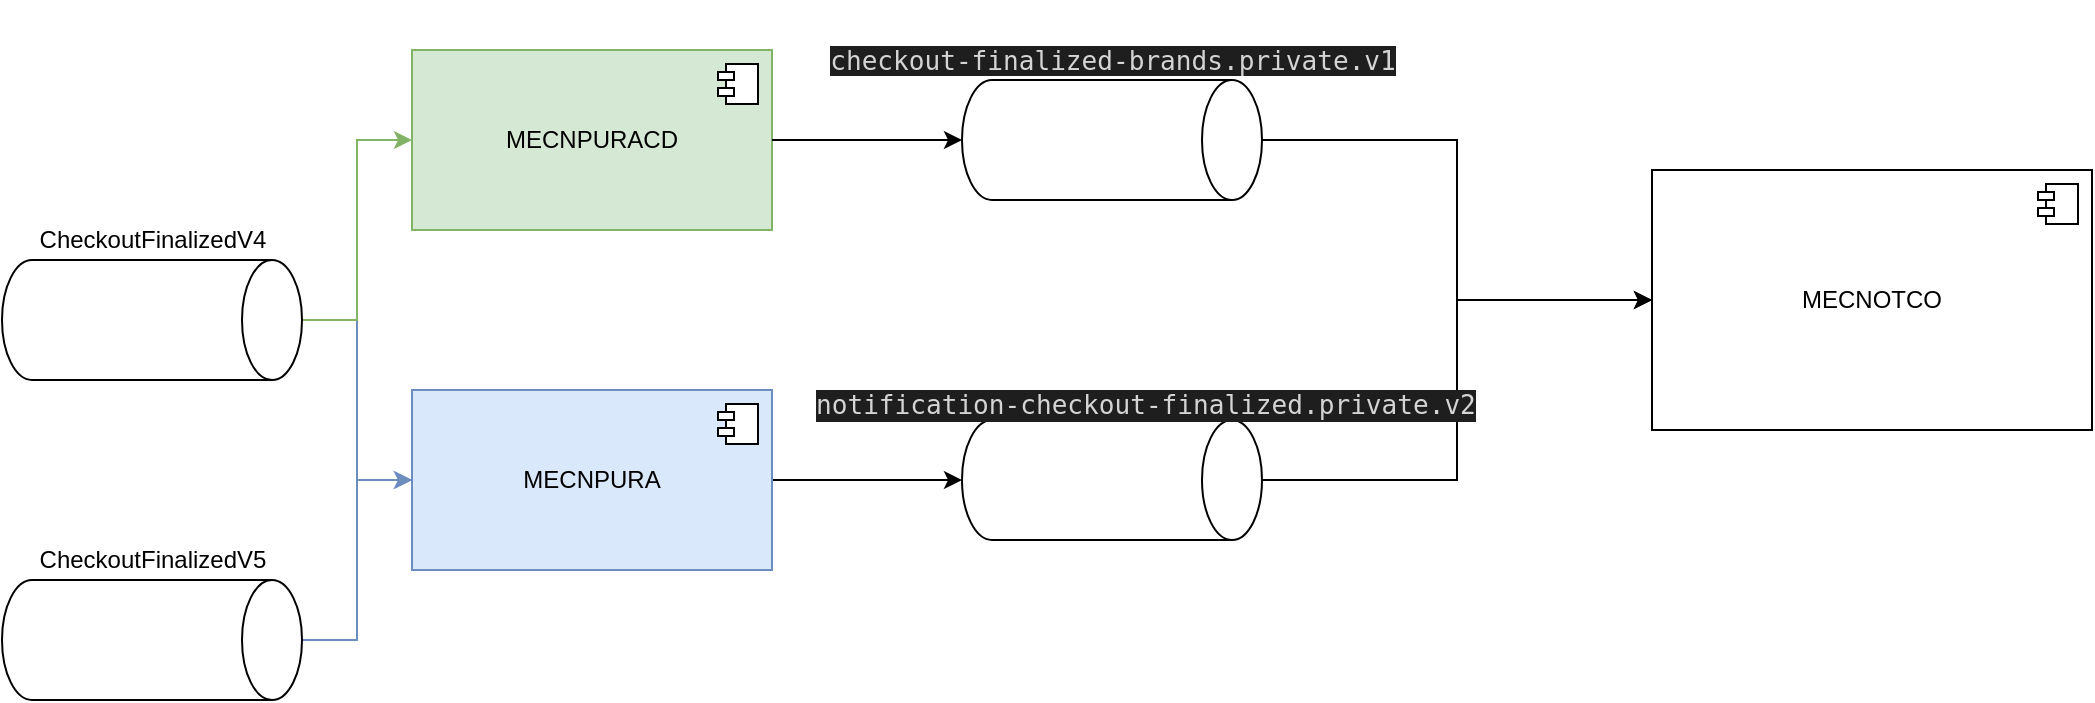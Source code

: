 <mxfile version="24.5.5" type="device">
  <diagram name="Página-1" id="M0UL1eIQebe9Jgi3u41O">
    <mxGraphModel dx="1434" dy="780" grid="1" gridSize="10" guides="1" tooltips="1" connect="1" arrows="1" fold="1" page="1" pageScale="1" pageWidth="827" pageHeight="1169" math="0" shadow="0">
      <root>
        <mxCell id="0" />
        <mxCell id="1" parent="0" />
        <mxCell id="oYAx6f8JiO_nh5hKPe_O-12" style="edgeStyle=orthogonalEdgeStyle;rounded=0;orthogonalLoop=1;jettySize=auto;html=1;entryX=0;entryY=0.5;entryDx=0;entryDy=0;fillColor=#dae8fc;strokeColor=#6c8ebf;" edge="1" parent="1" source="oYAx6f8JiO_nh5hKPe_O-2" target="oYAx6f8JiO_nh5hKPe_O-6">
          <mxGeometry relative="1" as="geometry" />
        </mxCell>
        <mxCell id="oYAx6f8JiO_nh5hKPe_O-14" style="edgeStyle=orthogonalEdgeStyle;rounded=0;orthogonalLoop=1;jettySize=auto;html=1;entryX=0;entryY=0.5;entryDx=0;entryDy=0;fillColor=#d5e8d4;strokeColor=#82b366;" edge="1" parent="1" source="oYAx6f8JiO_nh5hKPe_O-2" target="oYAx6f8JiO_nh5hKPe_O-8">
          <mxGeometry relative="1" as="geometry" />
        </mxCell>
        <mxCell id="oYAx6f8JiO_nh5hKPe_O-2" value="" style="shape=cylinder3;whiteSpace=wrap;html=1;boundedLbl=1;backgroundOutline=1;size=15;rotation=90;" vertex="1" parent="1">
          <mxGeometry x="60" y="200" width="60" height="150" as="geometry" />
        </mxCell>
        <mxCell id="oYAx6f8JiO_nh5hKPe_O-3" value="CheckoutFinalizedV4" style="text;html=1;align=center;verticalAlign=middle;resizable=0;points=[];autosize=1;strokeColor=none;fillColor=none;" vertex="1" parent="1">
          <mxGeometry x="20" y="220" width="140" height="30" as="geometry" />
        </mxCell>
        <mxCell id="oYAx6f8JiO_nh5hKPe_O-13" style="edgeStyle=orthogonalEdgeStyle;rounded=0;orthogonalLoop=1;jettySize=auto;html=1;entryX=0;entryY=0.5;entryDx=0;entryDy=0;fillColor=#dae8fc;strokeColor=#6c8ebf;" edge="1" parent="1" source="oYAx6f8JiO_nh5hKPe_O-4" target="oYAx6f8JiO_nh5hKPe_O-6">
          <mxGeometry relative="1" as="geometry" />
        </mxCell>
        <mxCell id="oYAx6f8JiO_nh5hKPe_O-4" value="" style="shape=cylinder3;whiteSpace=wrap;html=1;boundedLbl=1;backgroundOutline=1;size=15;rotation=90;" vertex="1" parent="1">
          <mxGeometry x="60" y="360" width="60" height="150" as="geometry" />
        </mxCell>
        <mxCell id="oYAx6f8JiO_nh5hKPe_O-5" value="CheckoutFinalizedV5" style="text;html=1;align=center;verticalAlign=middle;resizable=0;points=[];autosize=1;strokeColor=none;fillColor=none;" vertex="1" parent="1">
          <mxGeometry x="20" y="380" width="140" height="30" as="geometry" />
        </mxCell>
        <mxCell id="oYAx6f8JiO_nh5hKPe_O-18" style="edgeStyle=orthogonalEdgeStyle;rounded=0;orthogonalLoop=1;jettySize=auto;html=1;" edge="1" parent="1" source="oYAx6f8JiO_nh5hKPe_O-6" target="oYAx6f8JiO_nh5hKPe_O-17">
          <mxGeometry relative="1" as="geometry" />
        </mxCell>
        <mxCell id="oYAx6f8JiO_nh5hKPe_O-6" value="MECNPURA" style="html=1;dropTarget=0;whiteSpace=wrap;fillColor=#dae8fc;strokeColor=#6c8ebf;" vertex="1" parent="1">
          <mxGeometry x="220" y="310" width="180" height="90" as="geometry" />
        </mxCell>
        <mxCell id="oYAx6f8JiO_nh5hKPe_O-7" value="" style="shape=module;jettyWidth=8;jettyHeight=4;" vertex="1" parent="oYAx6f8JiO_nh5hKPe_O-6">
          <mxGeometry x="1" width="20" height="20" relative="1" as="geometry">
            <mxPoint x="-27" y="7" as="offset" />
          </mxGeometry>
        </mxCell>
        <mxCell id="oYAx6f8JiO_nh5hKPe_O-8" value="MECNPURACD" style="html=1;dropTarget=0;whiteSpace=wrap;fillColor=#d5e8d4;strokeColor=#82b366;" vertex="1" parent="1">
          <mxGeometry x="220" y="140" width="180" height="90" as="geometry" />
        </mxCell>
        <mxCell id="oYAx6f8JiO_nh5hKPe_O-9" value="" style="shape=module;jettyWidth=8;jettyHeight=4;" vertex="1" parent="oYAx6f8JiO_nh5hKPe_O-8">
          <mxGeometry x="1" width="20" height="20" relative="1" as="geometry">
            <mxPoint x="-27" y="7" as="offset" />
          </mxGeometry>
        </mxCell>
        <mxCell id="oYAx6f8JiO_nh5hKPe_O-23" style="edgeStyle=orthogonalEdgeStyle;rounded=0;orthogonalLoop=1;jettySize=auto;html=1;entryX=0;entryY=0.5;entryDx=0;entryDy=0;" edge="1" parent="1" source="oYAx6f8JiO_nh5hKPe_O-10" target="oYAx6f8JiO_nh5hKPe_O-20">
          <mxGeometry relative="1" as="geometry" />
        </mxCell>
        <mxCell id="oYAx6f8JiO_nh5hKPe_O-10" value="" style="shape=cylinder3;whiteSpace=wrap;html=1;boundedLbl=1;backgroundOutline=1;size=15;rotation=90;" vertex="1" parent="1">
          <mxGeometry x="540" y="110" width="60" height="150" as="geometry" />
        </mxCell>
        <mxCell id="oYAx6f8JiO_nh5hKPe_O-11" value="&lt;div style=&quot;background-color:#1e1e1e;color:#d4d4d4&quot;&gt;&lt;pre style=&quot;font-family:&#39;JetBrains Mono&#39;,monospace;font-size:9.8pt;&quot;&gt;checkout-finalized-brands.private.v1&lt;/pre&gt;&lt;/div&gt;" style="text;html=1;align=center;verticalAlign=middle;resizable=0;points=[];autosize=1;strokeColor=none;fillColor=none;" vertex="1" parent="1">
          <mxGeometry x="430" y="115" width="280" height="60" as="geometry" />
        </mxCell>
        <mxCell id="oYAx6f8JiO_nh5hKPe_O-16" style="edgeStyle=orthogonalEdgeStyle;rounded=0;orthogonalLoop=1;jettySize=auto;html=1;entryX=0.5;entryY=1;entryDx=0;entryDy=0;entryPerimeter=0;" edge="1" parent="1" source="oYAx6f8JiO_nh5hKPe_O-8" target="oYAx6f8JiO_nh5hKPe_O-10">
          <mxGeometry relative="1" as="geometry" />
        </mxCell>
        <mxCell id="oYAx6f8JiO_nh5hKPe_O-22" style="edgeStyle=orthogonalEdgeStyle;rounded=0;orthogonalLoop=1;jettySize=auto;html=1;entryX=0;entryY=0.5;entryDx=0;entryDy=0;" edge="1" parent="1" source="oYAx6f8JiO_nh5hKPe_O-17" target="oYAx6f8JiO_nh5hKPe_O-20">
          <mxGeometry relative="1" as="geometry" />
        </mxCell>
        <mxCell id="oYAx6f8JiO_nh5hKPe_O-17" value="" style="shape=cylinder3;whiteSpace=wrap;html=1;boundedLbl=1;backgroundOutline=1;size=15;rotation=90;" vertex="1" parent="1">
          <mxGeometry x="540" y="280" width="60" height="150" as="geometry" />
        </mxCell>
        <mxCell id="oYAx6f8JiO_nh5hKPe_O-19" value="&lt;div style=&quot;background-color:#1e1e1e;color:#d4d4d4&quot;&gt;&lt;pre style=&quot;font-family:&#39;JetBrains Mono&#39;,monospace;font-size:9.8pt;&quot;&gt;notification-checkout-finalized.private.v2&lt;/pre&gt;&lt;/div&gt;" style="text;whiteSpace=wrap;html=1;" vertex="1" parent="1">
          <mxGeometry x="420" y="290" width="340" height="70" as="geometry" />
        </mxCell>
        <mxCell id="oYAx6f8JiO_nh5hKPe_O-20" value="MECNOTCO" style="html=1;dropTarget=0;whiteSpace=wrap;" vertex="1" parent="1">
          <mxGeometry x="840" y="200" width="220" height="130" as="geometry" />
        </mxCell>
        <mxCell id="oYAx6f8JiO_nh5hKPe_O-21" value="" style="shape=module;jettyWidth=8;jettyHeight=4;" vertex="1" parent="oYAx6f8JiO_nh5hKPe_O-20">
          <mxGeometry x="1" width="20" height="20" relative="1" as="geometry">
            <mxPoint x="-27" y="7" as="offset" />
          </mxGeometry>
        </mxCell>
      </root>
    </mxGraphModel>
  </diagram>
</mxfile>
